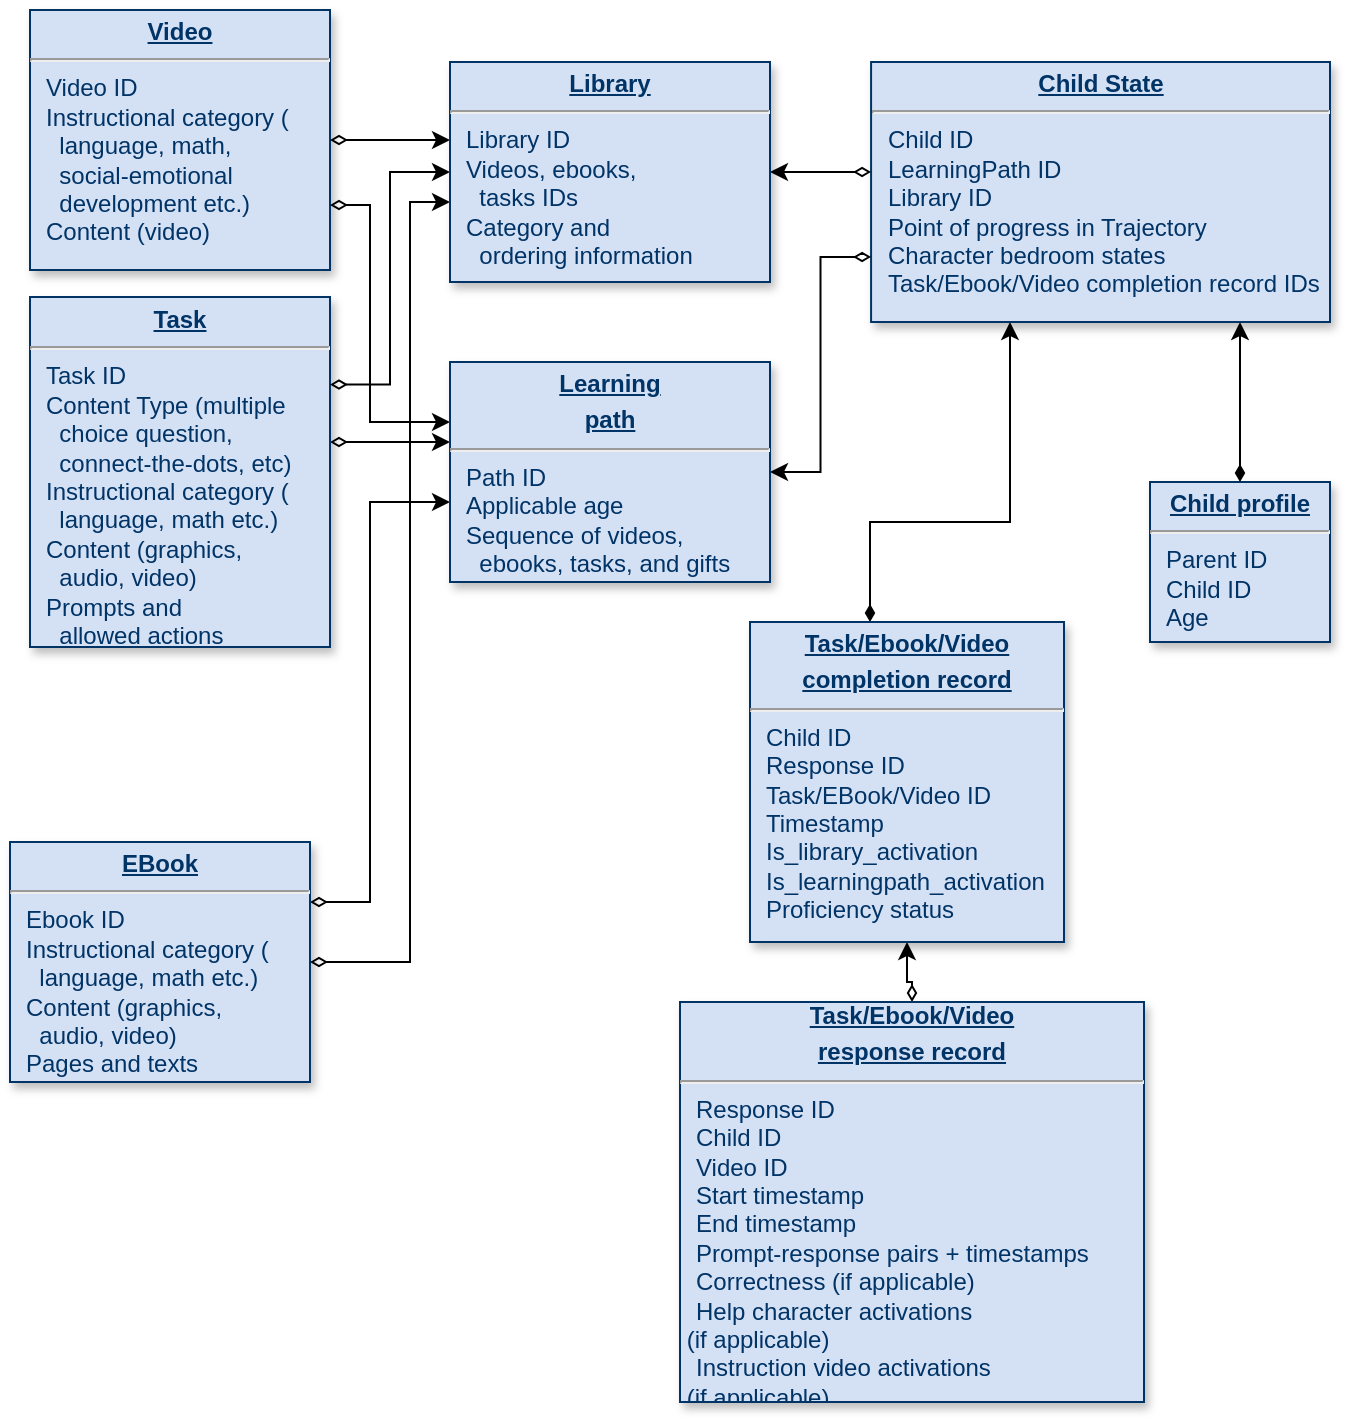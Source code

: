 <mxfile version="12.9.5" type="github">
  <diagram name="Page-1" id="efa7a0a1-bf9b-a30e-e6df-94a7791c09e9">
    <mxGraphModel dx="786" dy="411" grid="1" gridSize="10" guides="1" tooltips="1" connect="1" arrows="1" fold="1" page="1" pageScale="1" pageWidth="826" pageHeight="1169" background="#ffffff" math="0" shadow="0">
      <root>
        <mxCell id="0" />
        <mxCell id="1" parent="0" />
        <mxCell id="24" value="&lt;p style=&quot;margin: 0px ; margin-top: 4px ; text-align: center ; text-decoration: underline&quot;&gt;&lt;b&gt;Video&lt;/b&gt;&lt;/p&gt;&lt;hr&gt;&lt;p style=&quot;margin: 0px ; margin-left: 8px&quot;&gt;Video ID&lt;/p&gt;&lt;p style=&quot;margin: 0px ; margin-left: 8px&quot;&gt;Instructional category (&lt;/p&gt;&lt;p style=&quot;margin: 0px ; margin-left: 8px&quot;&gt;&amp;nbsp; language, math,&lt;/p&gt;&lt;p style=&quot;margin: 0px ; margin-left: 8px&quot;&gt;&amp;nbsp; social-emotional&amp;nbsp;&lt;/p&gt;&lt;p style=&quot;margin: 0px ; margin-left: 8px&quot;&gt;&amp;nbsp; development etc.)&lt;/p&gt;&lt;p style=&quot;margin: 0px ; margin-left: 8px&quot;&gt;Content (video)&lt;/p&gt;&lt;div&gt;&lt;br&gt;&lt;/div&gt;" style="verticalAlign=top;align=left;overflow=fill;fontSize=12;fontFamily=Helvetica;html=1;strokeColor=#003366;shadow=1;fillColor=#D4E1F5;fontColor=#003366" parent="1" vertex="1">
          <mxGeometry x="93" y="234" width="150" height="130" as="geometry" />
        </mxCell>
        <mxCell id="26" value="&lt;p style=&quot;margin: 4px 0px 0px ; text-align: center&quot;&gt;&lt;b&gt;&lt;u&gt;Child profile&lt;/u&gt;&lt;/b&gt;&lt;br&gt;&lt;/p&gt;&lt;hr&gt;&lt;p style=&quot;margin: 0px ; margin-left: 8px&quot;&gt;Parent ID&lt;/p&gt;&lt;p style=&quot;margin: 0px ; margin-left: 8px&quot;&gt;Child ID&lt;/p&gt;&lt;p style=&quot;margin: 0px ; margin-left: 8px&quot;&gt;&lt;span&gt;Age&lt;/span&gt;&lt;/p&gt;&lt;div&gt;&lt;br&gt;&lt;/div&gt;" style="verticalAlign=top;align=left;overflow=fill;fontSize=12;fontFamily=Helvetica;html=1;strokeColor=#003366;shadow=1;fillColor=#D4E1F5;fontColor=#003366" parent="1" vertex="1">
          <mxGeometry x="653" y="470" width="90" height="80" as="geometry" />
        </mxCell>
        <mxCell id="WbOcBk4rOMOH6EZoIpOP-131" style="edgeStyle=orthogonalEdgeStyle;rounded=0;orthogonalLoop=1;jettySize=auto;html=1;entryX=0.5;entryY=0;entryDx=0;entryDy=0;startArrow=classic;startFill=1;endArrow=diamondThin;endFill=1;" parent="1" source="29" target="26" edge="1">
          <mxGeometry relative="1" as="geometry">
            <Array as="points">
              <mxPoint x="698" y="430" />
              <mxPoint x="698" y="430" />
            </Array>
          </mxGeometry>
        </mxCell>
        <mxCell id="WbOcBk4rOMOH6EZoIpOP-132" style="edgeStyle=orthogonalEdgeStyle;rounded=0;orthogonalLoop=1;jettySize=auto;html=1;startArrow=classic;startFill=1;endArrow=diamondThin;endFill=1;" parent="1" source="29" target="WbOcBk4rOMOH6EZoIpOP-126" edge="1">
          <mxGeometry relative="1" as="geometry">
            <Array as="points">
              <mxPoint x="583" y="490" />
              <mxPoint x="513" y="490" />
            </Array>
          </mxGeometry>
        </mxCell>
        <mxCell id="29" value="&lt;p style=&quot;margin: 0px ; margin-top: 4px ; text-align: center ; text-decoration: underline&quot;&gt;&lt;b&gt;Child State&lt;/b&gt;&lt;/p&gt;&lt;hr&gt;&lt;p style=&quot;margin: 0px ; margin-left: 8px&quot;&gt;Child ID&lt;/p&gt;&lt;p style=&quot;margin: 0px ; margin-left: 8px&quot;&gt;LearningPath ID&lt;/p&gt;&lt;p style=&quot;margin: 0px ; margin-left: 8px&quot;&gt;Library ID&lt;/p&gt;&lt;p style=&quot;margin: 0px ; margin-left: 8px&quot;&gt;Point of progress in Trajectory&lt;/p&gt;&lt;p style=&quot;margin: 0px ; margin-left: 8px&quot;&gt;Character bedroom states&lt;/p&gt;&lt;p style=&quot;margin: 0px ; margin-left: 8px&quot;&gt;Task/Ebook/Video completion record IDs&lt;/p&gt;&lt;p style=&quot;margin: 0px ; margin-left: 8px&quot;&gt;&lt;br&gt;&lt;/p&gt;" style="verticalAlign=top;align=left;overflow=fill;fontSize=12;fontFamily=Helvetica;html=1;strokeColor=#003366;shadow=1;fillColor=#D4E1F5;fontColor=#003366" parent="1" vertex="1">
          <mxGeometry x="513.54" y="260" width="229.46" height="130" as="geometry" />
        </mxCell>
        <mxCell id="WbOcBk4rOMOH6EZoIpOP-133" style="edgeStyle=orthogonalEdgeStyle;rounded=0;orthogonalLoop=1;jettySize=auto;html=1;entryX=0;entryY=0.75;entryDx=0;entryDy=0;startArrow=classic;startFill=1;endArrow=diamondThin;endFill=0;" parent="1" source="WbOcBk4rOMOH6EZoIpOP-118" target="29" edge="1">
          <mxGeometry relative="1" as="geometry" />
        </mxCell>
        <mxCell id="WbOcBk4rOMOH6EZoIpOP-139" style="edgeStyle=orthogonalEdgeStyle;rounded=0;orthogonalLoop=1;jettySize=auto;html=1;entryX=1;entryY=0.75;entryDx=0;entryDy=0;startArrow=classic;startFill=1;endArrow=diamondThin;endFill=0;" parent="1" source="WbOcBk4rOMOH6EZoIpOP-118" target="24" edge="1">
          <mxGeometry relative="1" as="geometry">
            <Array as="points">
              <mxPoint x="263" y="440" />
              <mxPoint x="263" y="332" />
            </Array>
          </mxGeometry>
        </mxCell>
        <mxCell id="WbOcBk4rOMOH6EZoIpOP-140" style="edgeStyle=orthogonalEdgeStyle;rounded=0;orthogonalLoop=1;jettySize=auto;html=1;startArrow=classic;startFill=1;endArrow=diamondThin;endFill=0;" parent="1" source="WbOcBk4rOMOH6EZoIpOP-118" edge="1">
          <mxGeometry relative="1" as="geometry">
            <mxPoint x="243" y="450" as="targetPoint" />
            <Array as="points">
              <mxPoint x="273" y="450" />
              <mxPoint x="273" y="450" />
            </Array>
          </mxGeometry>
        </mxCell>
        <mxCell id="WbOcBk4rOMOH6EZoIpOP-141" style="edgeStyle=orthogonalEdgeStyle;rounded=0;orthogonalLoop=1;jettySize=auto;html=1;entryX=1;entryY=0.25;entryDx=0;entryDy=0;startArrow=classic;startFill=1;endArrow=diamondThin;endFill=0;" parent="1" source="WbOcBk4rOMOH6EZoIpOP-118" target="WbOcBk4rOMOH6EZoIpOP-124" edge="1">
          <mxGeometry relative="1" as="geometry">
            <Array as="points">
              <mxPoint x="263" y="480" />
              <mxPoint x="263" y="680" />
              <mxPoint x="243" y="680" />
            </Array>
          </mxGeometry>
        </mxCell>
        <mxCell id="WbOcBk4rOMOH6EZoIpOP-118" value="&lt;p style=&quot;margin: 4px 0px 0px ; text-align: center&quot;&gt;&lt;b&gt;&lt;u&gt;Learning&lt;/u&gt;&lt;/b&gt;&lt;/p&gt;&lt;p style=&quot;margin: 4px 0px 0px ; text-align: center&quot;&gt;&lt;b&gt;&lt;u&gt;path&lt;/u&gt;&lt;/b&gt;&lt;/p&gt;&lt;hr&gt;&lt;p style=&quot;margin: 0px ; margin-left: 8px&quot;&gt;Path ID&lt;/p&gt;&lt;p style=&quot;margin: 0px ; margin-left: 8px&quot;&gt;Applicable age&lt;/p&gt;&lt;p style=&quot;margin: 0px ; margin-left: 8px&quot;&gt;Sequence of videos,&amp;nbsp;&lt;/p&gt;&lt;p style=&quot;margin: 0px ; margin-left: 8px&quot;&gt;&lt;span&gt;&amp;nbsp; ebooks, tasks, and gifts&lt;/span&gt;&lt;/p&gt;&lt;p style=&quot;margin: 0px ; margin-left: 8px&quot;&gt;&lt;br&gt;&lt;/p&gt;&lt;div&gt;&lt;br&gt;&lt;/div&gt;" style="verticalAlign=top;align=left;overflow=fill;fontSize=12;fontFamily=Helvetica;html=1;strokeColor=#003366;shadow=1;fillColor=#D4E1F5;fontColor=#003366" parent="1" vertex="1">
          <mxGeometry x="303" y="410" width="160" height="110" as="geometry" />
        </mxCell>
        <mxCell id="WbOcBk4rOMOH6EZoIpOP-121" value="&lt;p style=&quot;margin: 0px ; margin-top: 4px ; text-align: center ; text-decoration: underline&quot;&gt;&lt;b&gt;Task&lt;/b&gt;&lt;/p&gt;&lt;hr&gt;&lt;p style=&quot;margin: 0px ; margin-left: 8px&quot;&gt;Task ID&lt;/p&gt;&lt;p style=&quot;margin: 0px ; margin-left: 8px&quot;&gt;Content Type (multiple&amp;nbsp;&lt;/p&gt;&lt;p style=&quot;margin: 0px ; margin-left: 8px&quot;&gt;&amp;nbsp; choice question,&amp;nbsp;&lt;/p&gt;&lt;p style=&quot;margin: 0px ; margin-left: 8px&quot;&gt;&amp;nbsp; connect-the-dots, etc)&lt;/p&gt;&lt;p style=&quot;margin: 0px ; margin-left: 8px&quot;&gt;Instructional category (&lt;/p&gt;&lt;p style=&quot;margin: 0px ; margin-left: 8px&quot;&gt;&amp;nbsp; language, math etc.)&lt;/p&gt;&lt;p style=&quot;margin: 0px ; margin-left: 8px&quot;&gt;Content (graphics,&lt;/p&gt;&lt;p style=&quot;margin: 0px ; margin-left: 8px&quot;&gt;&amp;nbsp; audio, video)&lt;/p&gt;&lt;p style=&quot;margin: 0px ; margin-left: 8px&quot;&gt;Prompts and&amp;nbsp;&lt;/p&gt;&lt;p style=&quot;margin: 0px ; margin-left: 8px&quot;&gt;&amp;nbsp; allowed actions&lt;/p&gt;&lt;div&gt;&lt;br&gt;&lt;/div&gt;" style="verticalAlign=top;align=left;overflow=fill;fontSize=12;fontFamily=Helvetica;html=1;strokeColor=#003366;shadow=1;fillColor=#D4E1F5;fontColor=#003366" parent="1" vertex="1">
          <mxGeometry x="93" y="377.5" width="150" height="175" as="geometry" />
        </mxCell>
        <mxCell id="WbOcBk4rOMOH6EZoIpOP-124" value="&lt;p style=&quot;margin: 0px ; margin-top: 4px ; text-align: center ; text-decoration: underline&quot;&gt;&lt;b&gt;EBook&lt;/b&gt;&lt;/p&gt;&lt;hr&gt;&lt;p style=&quot;margin: 0px ; margin-left: 8px&quot;&gt;Ebook ID&lt;/p&gt;&lt;p style=&quot;margin: 0px ; margin-left: 8px&quot;&gt;Instructional category (&lt;/p&gt;&lt;p style=&quot;margin: 0px ; margin-left: 8px&quot;&gt;&amp;nbsp; language, math etc.)&lt;/p&gt;&lt;p style=&quot;margin: 0px ; margin-left: 8px&quot;&gt;Content (graphics,&lt;/p&gt;&lt;p style=&quot;margin: 0px ; margin-left: 8px&quot;&gt;&amp;nbsp; audio, video)&lt;/p&gt;&lt;p style=&quot;margin: 0px ; margin-left: 8px&quot;&gt;Pages and texts&lt;/p&gt;&lt;div&gt;&lt;br&gt;&lt;/div&gt;" style="verticalAlign=top;align=left;overflow=fill;fontSize=12;fontFamily=Helvetica;html=1;strokeColor=#003366;shadow=1;fillColor=#D4E1F5;fontColor=#003366" parent="1" vertex="1">
          <mxGeometry x="83" y="650" width="150" height="120" as="geometry" />
        </mxCell>
        <mxCell id="WbOcBk4rOMOH6EZoIpOP-144" style="edgeStyle=orthogonalEdgeStyle;rounded=0;orthogonalLoop=1;jettySize=auto;html=1;entryX=0.5;entryY=0;entryDx=0;entryDy=0;startArrow=classic;startFill=1;endArrow=diamondThin;endFill=0;" parent="1" source="WbOcBk4rOMOH6EZoIpOP-126" target="WbOcBk4rOMOH6EZoIpOP-142" edge="1">
          <mxGeometry relative="1" as="geometry" />
        </mxCell>
        <mxCell id="WbOcBk4rOMOH6EZoIpOP-126" value="&lt;p style=&quot;margin: 4px 0px 0px ; text-align: center&quot;&gt;&lt;b&gt;&lt;u&gt;Task/Ebook/Video&lt;/u&gt;&lt;/b&gt;&lt;/p&gt;&lt;p style=&quot;margin: 4px 0px 0px ; text-align: center&quot;&gt;&lt;b&gt;&lt;u&gt;completion record&lt;/u&gt;&lt;/b&gt;&lt;/p&gt;&lt;hr&gt;&lt;p style=&quot;margin: 0px ; margin-left: 8px&quot;&gt;Child ID&lt;/p&gt;&lt;p style=&quot;margin: 0px ; margin-left: 8px&quot;&gt;Response ID&lt;/p&gt;&lt;p style=&quot;margin: 0px ; margin-left: 8px&quot;&gt;Task/EBook/Video ID&lt;/p&gt;&lt;p style=&quot;margin: 0px ; margin-left: 8px&quot;&gt;Timestamp&lt;/p&gt;&lt;p style=&quot;margin: 0px 0px 0px 8px&quot;&gt;Is_library_activation&lt;/p&gt;&lt;p style=&quot;margin: 0px 0px 0px 8px&quot;&gt;Is_learningpath_activation&lt;/p&gt;&lt;p style=&quot;margin: 0px ; margin-left: 8px&quot;&gt;Proficiency status&lt;/p&gt;&lt;div&gt;&lt;br&gt;&lt;/div&gt;" style="verticalAlign=top;align=left;overflow=fill;fontSize=12;fontFamily=Helvetica;html=1;strokeColor=#003366;shadow=1;fillColor=#D4E1F5;fontColor=#003366" parent="1" vertex="1">
          <mxGeometry x="453" y="540" width="157" height="160" as="geometry" />
        </mxCell>
        <mxCell id="WbOcBk4rOMOH6EZoIpOP-134" style="edgeStyle=orthogonalEdgeStyle;rounded=0;orthogonalLoop=1;jettySize=auto;html=1;startArrow=classic;startFill=1;endArrow=diamondThin;endFill=0;" parent="1" source="WbOcBk4rOMOH6EZoIpOP-128" target="29" edge="1">
          <mxGeometry relative="1" as="geometry">
            <Array as="points">
              <mxPoint x="503" y="315" />
              <mxPoint x="503" y="315" />
            </Array>
          </mxGeometry>
        </mxCell>
        <mxCell id="WbOcBk4rOMOH6EZoIpOP-136" style="edgeStyle=orthogonalEdgeStyle;rounded=0;orthogonalLoop=1;jettySize=auto;html=1;entryX=1;entryY=0.5;entryDx=0;entryDy=0;startArrow=classic;startFill=1;endArrow=diamondThin;endFill=0;" parent="1" source="WbOcBk4rOMOH6EZoIpOP-128" target="24" edge="1">
          <mxGeometry relative="1" as="geometry">
            <Array as="points">
              <mxPoint x="293" y="299" />
              <mxPoint x="293" y="299" />
            </Array>
          </mxGeometry>
        </mxCell>
        <mxCell id="WbOcBk4rOMOH6EZoIpOP-137" style="edgeStyle=orthogonalEdgeStyle;rounded=0;orthogonalLoop=1;jettySize=auto;html=1;entryX=1;entryY=0.25;entryDx=0;entryDy=0;startArrow=classic;startFill=1;endArrow=diamondThin;endFill=0;" parent="1" source="WbOcBk4rOMOH6EZoIpOP-128" target="WbOcBk4rOMOH6EZoIpOP-121" edge="1">
          <mxGeometry relative="1" as="geometry">
            <Array as="points">
              <mxPoint x="273" y="315" />
              <mxPoint x="273" y="421" />
            </Array>
          </mxGeometry>
        </mxCell>
        <mxCell id="WbOcBk4rOMOH6EZoIpOP-138" style="edgeStyle=orthogonalEdgeStyle;rounded=0;orthogonalLoop=1;jettySize=auto;html=1;entryX=1;entryY=0.5;entryDx=0;entryDy=0;startArrow=classic;startFill=1;endArrow=diamondThin;endFill=0;" parent="1" source="WbOcBk4rOMOH6EZoIpOP-128" target="WbOcBk4rOMOH6EZoIpOP-124" edge="1">
          <mxGeometry relative="1" as="geometry">
            <Array as="points">
              <mxPoint x="283" y="330" />
              <mxPoint x="283" y="710" />
              <mxPoint x="243" y="710" />
            </Array>
          </mxGeometry>
        </mxCell>
        <mxCell id="WbOcBk4rOMOH6EZoIpOP-128" value="&lt;p style=&quot;margin: 4px 0px 0px ; text-align: center&quot;&gt;&lt;b&gt;&lt;u&gt;Library&lt;/u&gt;&lt;/b&gt;&lt;/p&gt;&lt;hr&gt;&lt;p style=&quot;margin: 0px ; margin-left: 8px&quot;&gt;Library ID&lt;/p&gt;&lt;p style=&quot;margin: 0px ; margin-left: 8px&quot;&gt;Videos, ebooks,&lt;/p&gt;&lt;p style=&quot;margin: 0px ; margin-left: 8px&quot;&gt;&amp;nbsp; tasks IDs&lt;/p&gt;&lt;p style=&quot;margin: 0px ; margin-left: 8px&quot;&gt;Category and&amp;nbsp;&lt;/p&gt;&lt;p style=&quot;margin: 0px ; margin-left: 8px&quot;&gt;&amp;nbsp; ordering information&lt;/p&gt;&lt;div&gt;&lt;br&gt;&lt;/div&gt;&lt;div&gt;&lt;br&gt;&lt;/div&gt;" style="verticalAlign=top;align=left;overflow=fill;fontSize=12;fontFamily=Helvetica;html=1;strokeColor=#003366;shadow=1;fillColor=#D4E1F5;fontColor=#003366" parent="1" vertex="1">
          <mxGeometry x="303" y="260" width="160" height="110" as="geometry" />
        </mxCell>
        <mxCell id="WbOcBk4rOMOH6EZoIpOP-142" value="&lt;div style=&quot;text-align: center&quot;&gt;&lt;b&gt;&lt;u&gt;Task/Ebook/Video&lt;/u&gt;&lt;/b&gt;&lt;/div&gt;&lt;p style=&quot;margin: 4px 0px 0px ; text-align: center&quot;&gt;&lt;b&gt;&lt;u&gt;response record&lt;/u&gt;&lt;/b&gt;&lt;br&gt;&lt;/p&gt;&lt;hr&gt;&lt;p style=&quot;margin: 0px ; margin-left: 8px&quot;&gt;Response ID&lt;/p&gt;&lt;p style=&quot;margin: 0px ; margin-left: 8px&quot;&gt;Child ID&lt;/p&gt;&lt;p style=&quot;margin: 0px ; margin-left: 8px&quot;&gt;Video ID&lt;/p&gt;&lt;p style=&quot;margin: 0px ; margin-left: 8px&quot;&gt;&lt;span&gt;Start timestamp&lt;/span&gt;&lt;br&gt;&lt;/p&gt;&lt;p style=&quot;margin: 0px ; margin-left: 8px&quot;&gt;End timestamp&lt;/p&gt;&lt;p style=&quot;margin: 0px ; margin-left: 8px&quot;&gt;Prompt-response pairs + timestamps&lt;/p&gt;&lt;p style=&quot;margin: 0px ; margin-left: 8px&quot;&gt;Correctness (if applicable)&lt;/p&gt;&lt;p style=&quot;margin: 0px ; margin-left: 8px&quot;&gt;Help character activations&amp;nbsp;&lt;/p&gt;&amp;nbsp;(if applicable)&lt;p style=&quot;margin: 0px ; margin-left: 8px&quot;&gt;Instruction video activations&amp;nbsp;&lt;/p&gt;&amp;nbsp;(if applicable)&lt;div&gt;&lt;br&gt;&lt;/div&gt;" style="verticalAlign=top;align=left;overflow=fill;fontSize=12;fontFamily=Helvetica;html=1;strokeColor=#003366;shadow=1;fillColor=#D4E1F5;fontColor=#003366" parent="1" vertex="1">
          <mxGeometry x="418" y="730" width="232" height="200" as="geometry" />
        </mxCell>
        <mxCell id="vwwBiS2AWnt76K8ccuiu-29" style="edgeStyle=orthogonalEdgeStyle;rounded=0;orthogonalLoop=1;jettySize=auto;html=1;exitX=0.5;exitY=1;exitDx=0;exitDy=0;" edge="1" parent="1" source="WbOcBk4rOMOH6EZoIpOP-126" target="WbOcBk4rOMOH6EZoIpOP-126">
          <mxGeometry relative="1" as="geometry" />
        </mxCell>
      </root>
    </mxGraphModel>
  </diagram>
</mxfile>
